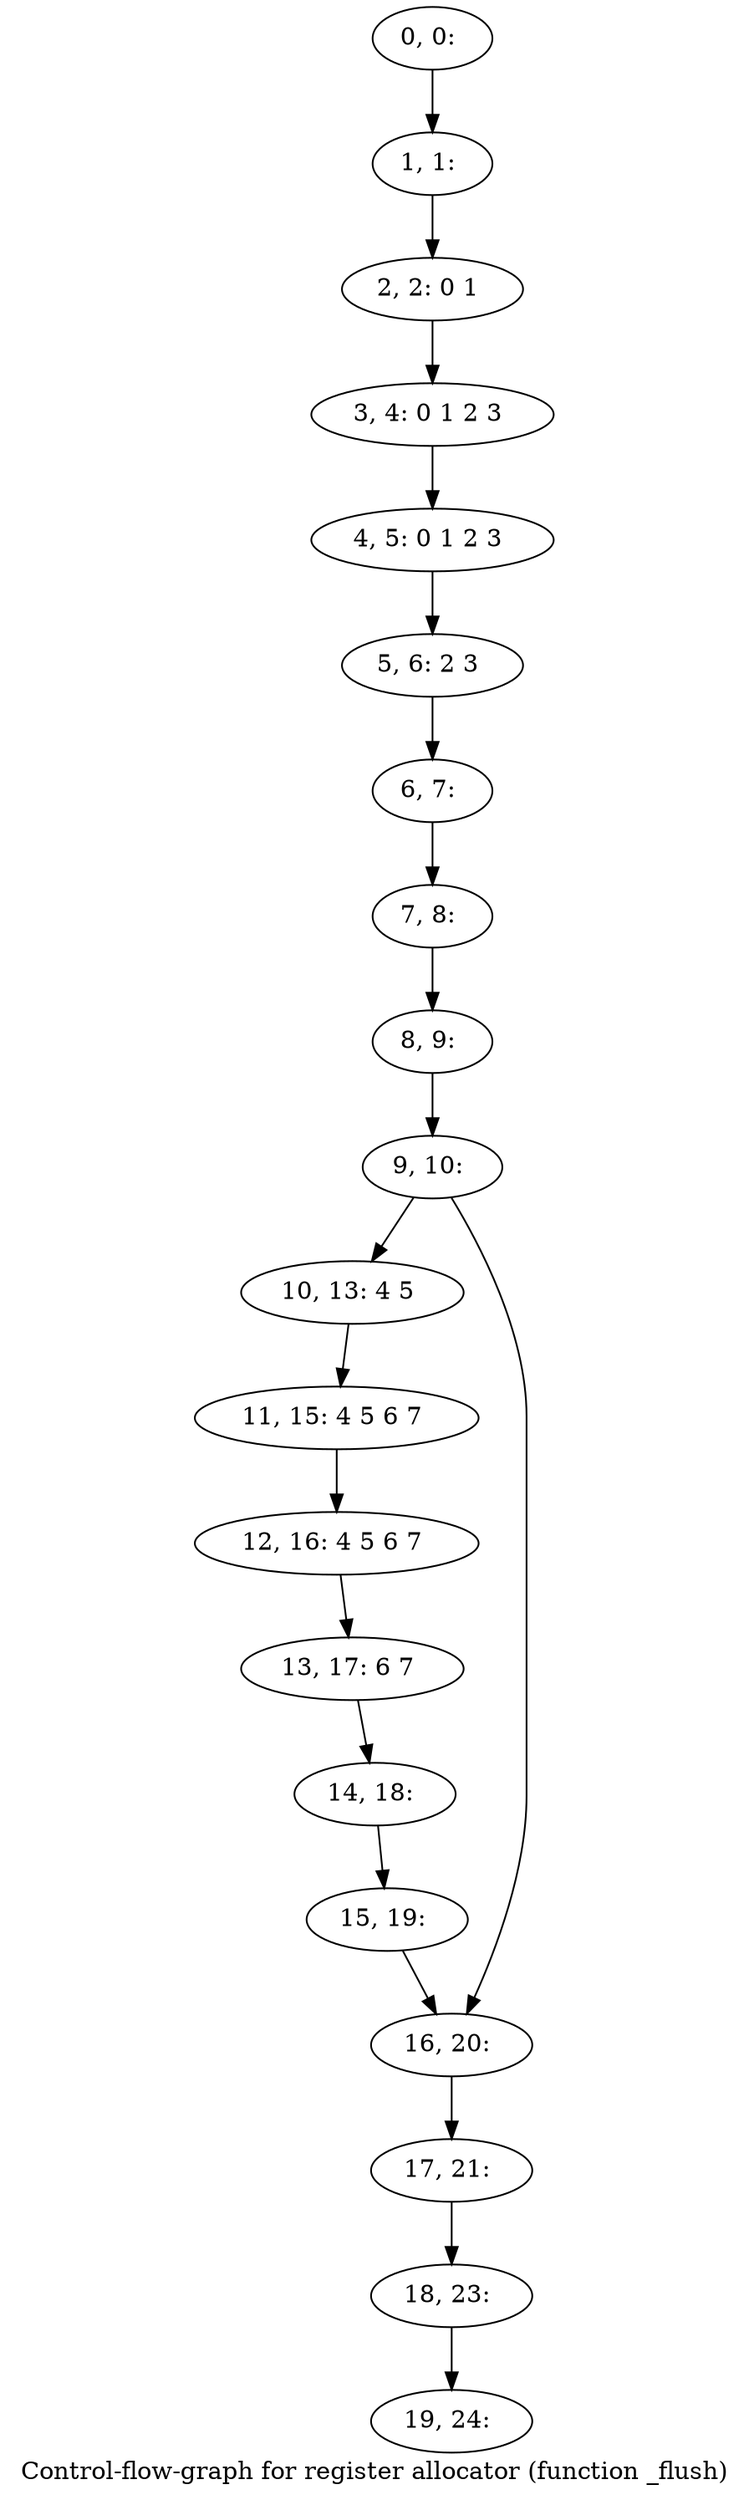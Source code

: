 digraph G {
graph [label="Control-flow-graph for register allocator (function _flush)"]
0[label="0, 0: "];
1[label="1, 1: "];
2[label="2, 2: 0 1 "];
3[label="3, 4: 0 1 2 3 "];
4[label="4, 5: 0 1 2 3 "];
5[label="5, 6: 2 3 "];
6[label="6, 7: "];
7[label="7, 8: "];
8[label="8, 9: "];
9[label="9, 10: "];
10[label="10, 13: 4 5 "];
11[label="11, 15: 4 5 6 7 "];
12[label="12, 16: 4 5 6 7 "];
13[label="13, 17: 6 7 "];
14[label="14, 18: "];
15[label="15, 19: "];
16[label="16, 20: "];
17[label="17, 21: "];
18[label="18, 23: "];
19[label="19, 24: "];
0->1 ;
1->2 ;
2->3 ;
3->4 ;
4->5 ;
5->6 ;
6->7 ;
7->8 ;
8->9 ;
9->10 ;
9->16 ;
10->11 ;
11->12 ;
12->13 ;
13->14 ;
14->15 ;
15->16 ;
16->17 ;
17->18 ;
18->19 ;
}
